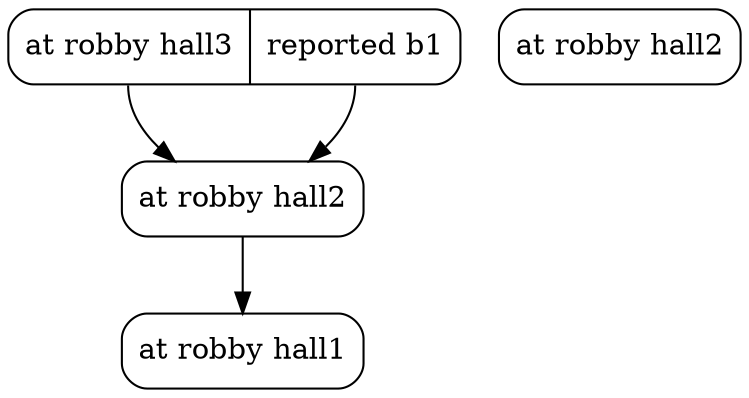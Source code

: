 digraph Tree {
	node [shape=Mrecord];
	 edge [style=solid, color=black];
struct0 [label="<atrobbyhall3> at robby hall3|<reportedb1> reported b1"];
struct1 [label="<atrobbyhall1> at robby hall1"];
struct2 [label="<atrobbyhall2> at robby hall2"];
struct3 [label="<atrobbyhall2> at robby hall2"];
struct2:atrobbyhall2 -> struct1:atrobbyhall1;
struct0:atrobbyhall3 -> struct2:atrobbyhall2;
struct0:reportedb1 -> struct2:atrobbyhall2;
}
